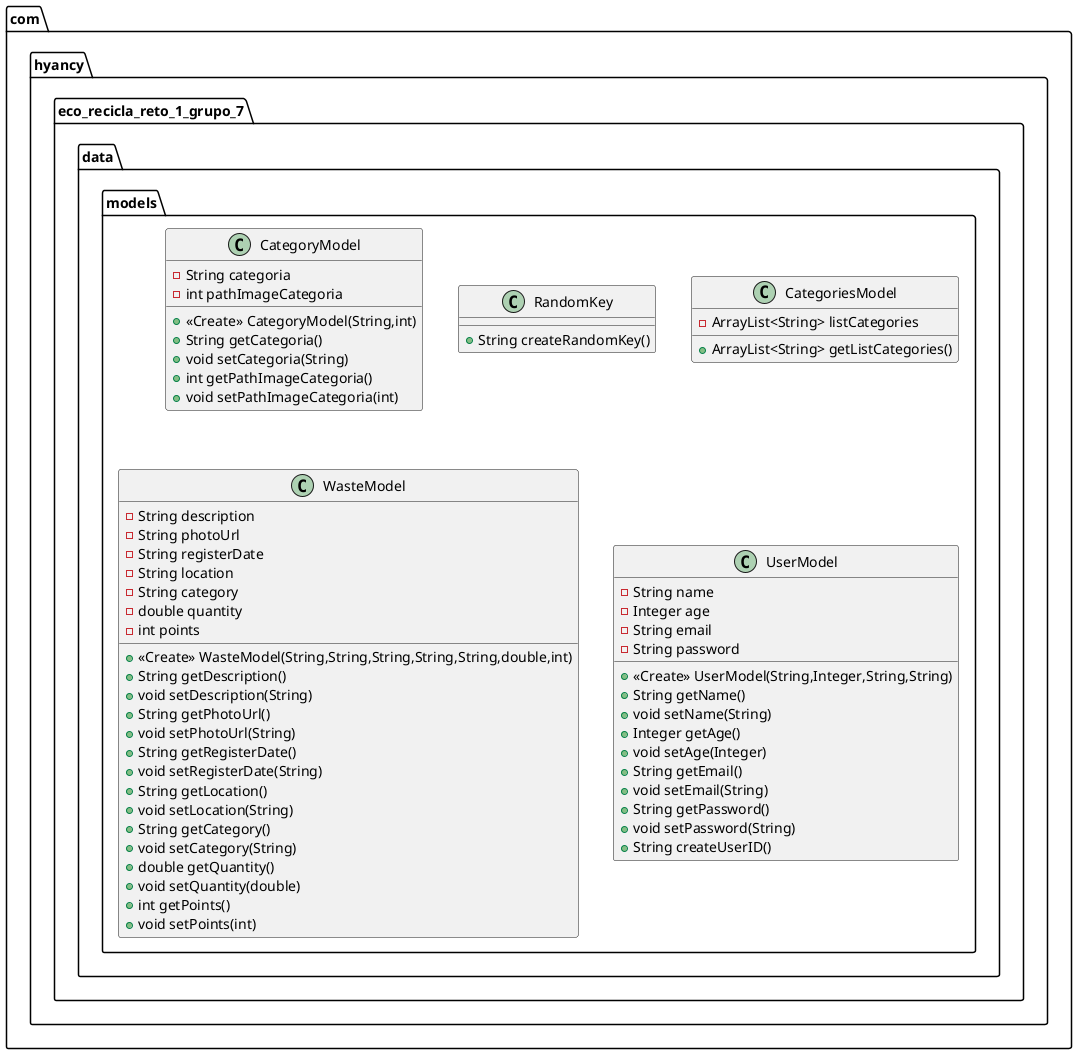 @startuml
class com.hyancy.eco_recicla_reto_1_grupo_7.data.models.CategoryModel {
- String categoria
- int pathImageCategoria
+ <<Create>> CategoryModel(String,int)
+ String getCategoria()
+ void setCategoria(String)
+ int getPathImageCategoria()
+ void setPathImageCategoria(int)
}
class com.hyancy.eco_recicla_reto_1_grupo_7.data.models.RandomKey {
+ String createRandomKey()
}
class com.hyancy.eco_recicla_reto_1_grupo_7.data.models.CategoriesModel {
- ArrayList<String> listCategories
+ ArrayList<String> getListCategories()
}
class com.hyancy.eco_recicla_reto_1_grupo_7.data.models.WasteModel {
- String description
- String photoUrl
- String registerDate
- String location
- String category
- double quantity
- int points
+ <<Create>> WasteModel(String,String,String,String,String,double,int)
+ String getDescription()
+ void setDescription(String)
+ String getPhotoUrl()
+ void setPhotoUrl(String)
+ String getRegisterDate()
+ void setRegisterDate(String)
+ String getLocation()
+ void setLocation(String)
+ String getCategory()
+ void setCategory(String)
+ double getQuantity()
+ void setQuantity(double)
+ int getPoints()
+ void setPoints(int)
}
class com.hyancy.eco_recicla_reto_1_grupo_7.data.models.UserModel {
- String name
- Integer age
- String email
- String password
+ <<Create>> UserModel(String,Integer,String,String)
+ String getName()
+ void setName(String)
+ Integer getAge()
+ void setAge(Integer)
+ String getEmail()
+ void setEmail(String)
+ String getPassword()
+ void setPassword(String)
+ String createUserID()
}
@enduml
